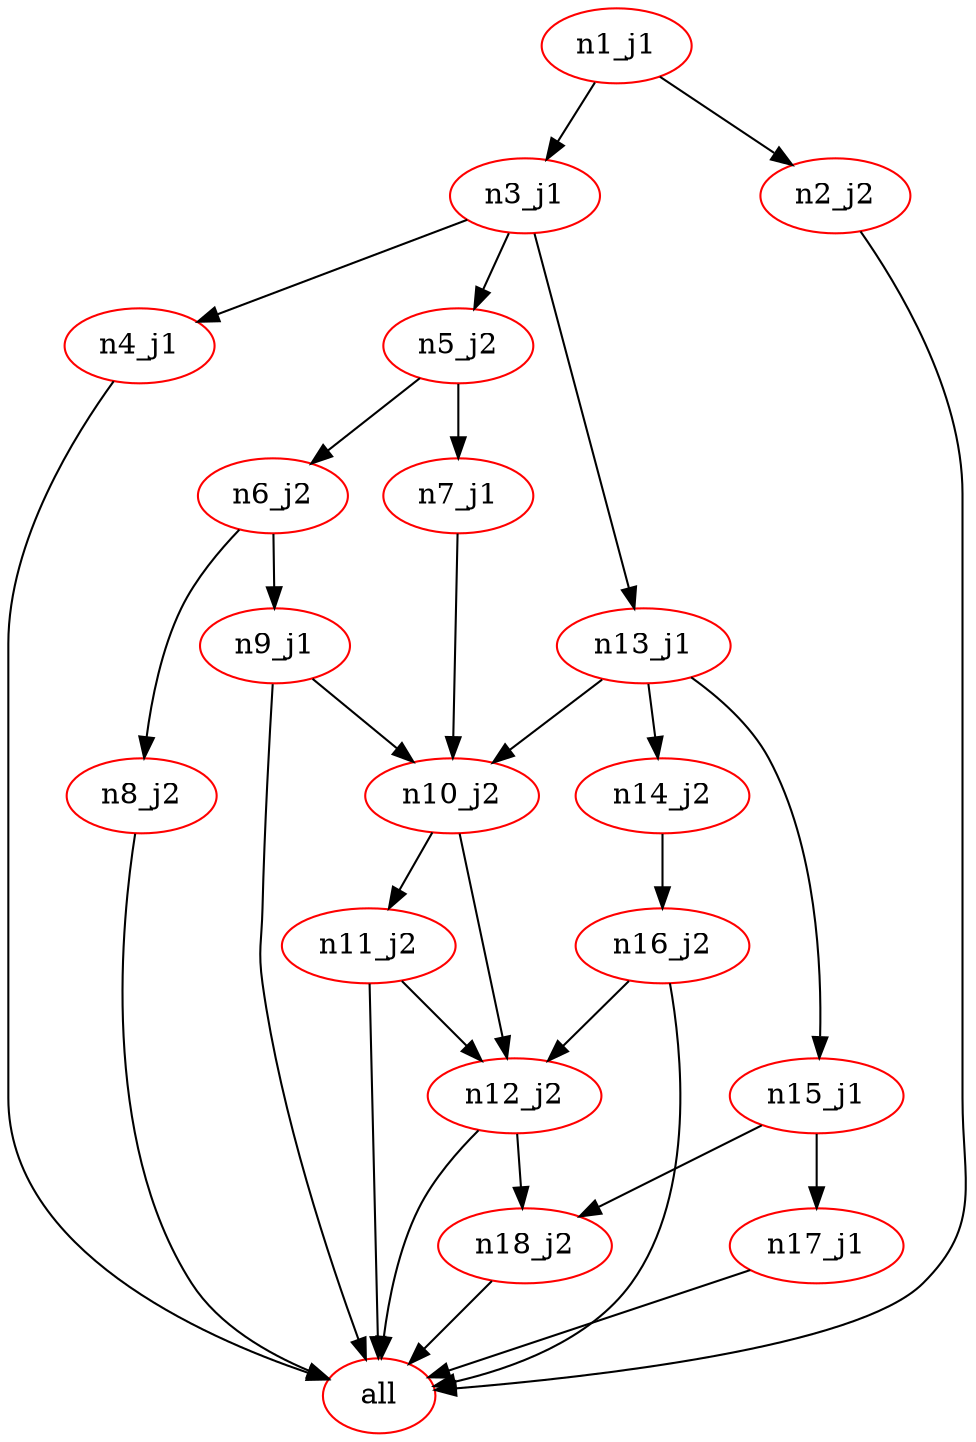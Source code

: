 digraph G {
n2[label="all", color="red"];
n5[label="n1_j1", color="red"];
n12[label="n10_j2", color="red"];
n11[label="n11_j2", color="red"];
n15[label="n12_j2", color="red"];
n14[label="n13_j1", color="red"];
n17[label="n14_j2", color="red"];
n19[label="n15_j1", color="red"];
n16[label="n16_j2", color="red"];
n18[label="n17_j1", color="red"];
n20[label="n18_j2", color="red"];
n6[label="n2_j2", color="red"];
n4[label="n3_j1", color="red"];
n3[label="n4_j1", color="red"];
n9[label="n5_j2", color="red"];
n8[label="n6_j2", color="red"];
n13[label="n7_j1", color="red"];
n7[label="n8_j2", color="red"];
n10[label="n9_j1", color="red"];
n11 -> n2 ; 
n15 -> n2 ; 
n16 -> n2 ; 
n18 -> n2 ; 
n20 -> n2 ; 
n6 -> n2 ; 
n3 -> n2 ; 
n7 -> n2 ; 
n10 -> n2 ; 
n14 -> n12 ; 
n13 -> n12 ; 
n10 -> n12 ; 
n12 -> n11 ; 
n12 -> n15 ; 
n11 -> n15 ; 
n16 -> n15 ; 
n4 -> n14 ; 
n14 -> n17 ; 
n14 -> n19 ; 
n17 -> n16 ; 
n19 -> n18 ; 
n15 -> n20 ; 
n19 -> n20 ; 
n5 -> n6 ; 
n5 -> n4 ; 
n4 -> n3 ; 
n4 -> n9 ; 
n9 -> n8 ; 
n9 -> n13 ; 
n8 -> n7 ; 
n8 -> n10 ; 
}
